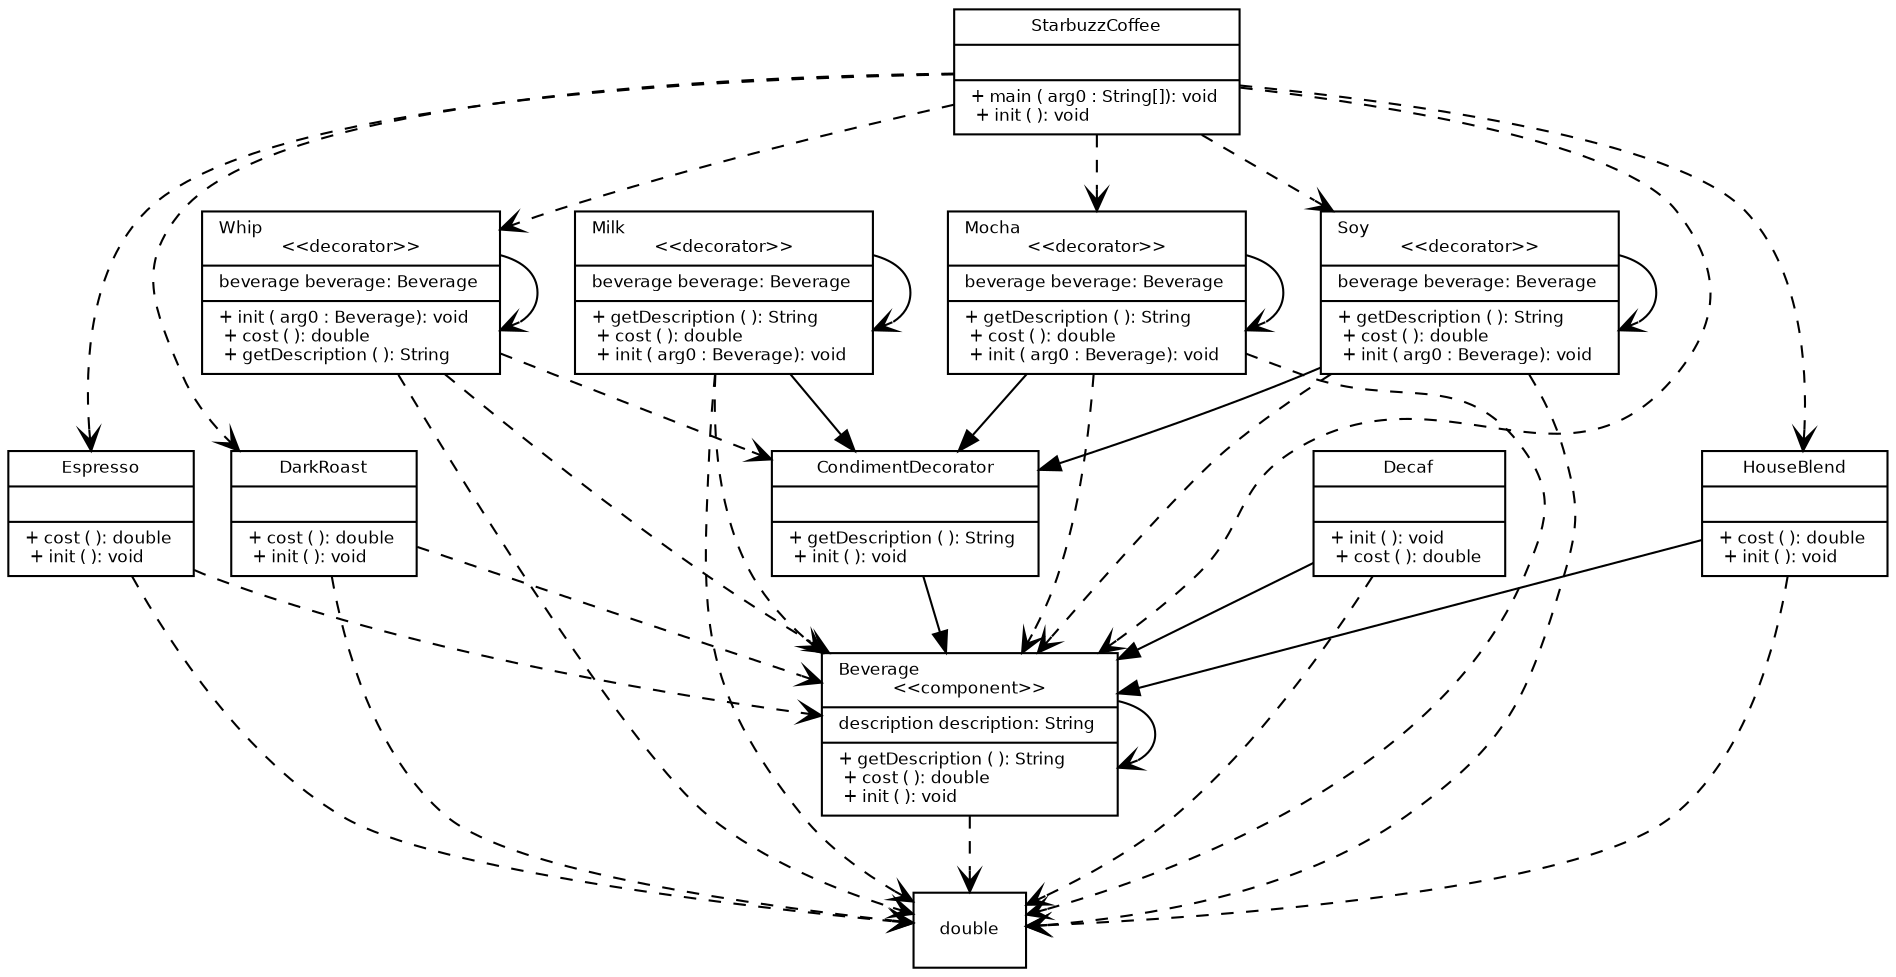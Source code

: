 strict digraph G {
    fontname = "Bitstream Vera Sans"
    fontsize = 8

    node [
    fontname = "Bitstream Vera Sans"
    fontsize = 8
    shape = "record"
    ]

    edge [
    fontname = "Bitstream Vera Sans"
    fontsize = 8
    ]
Milk [   
 label = " { Milk\l\<\<decorator\>\>|beverage beverage: Beverage \l |+ getDescription ( ): String \l + cost ( ): double \l + init ( arg0 : Beverage): void \l  
 } " 
 ]
 edge [ 
  style="solid", arrowhead = "normal" 
 ] 
 Milk -> CondimentDecorator 

 edge [ 
  style="dashed", arrowhead= "vee" 
 ] 

 edge [ 
  style="dashed", arrowhead= "vee" 
 ] 

 edge [ 
  style="dashed", arrowhead= "vee" 
 ] 
Milk -> Beverage 

 edge [ 
  style="dashed", arrowhead= "vee" 
 ] 

 edge [ 
  style="dashed", arrowhead= "vee" 
 ] 

 edge [ 
  style="dashed", arrowhead= "vee" 
 ] 

 edge [ 
  style="dashed", arrowhead= "vee" 
 ] 
Milk -> double 

 edge [ 
  style="dashed", arrowhead= "vee" 
 ] 
Milk -> Beverage 

 edge [ 
  style="solid", arrowhead= "vee" 
 ] 
Milk -> Milk 

 edge [ 
  style="dashed", arrowhead= "vee" 
 ] 
Milk -> Beverage 

 edge [ 
  style="dashed", arrowhead= "vee" 
 ] 
Milk -> CondimentDecorator 
CondimentDecorator [   
 label = " { CondimentDecorator||+ getDescription ( ): String \l + init ( ): void \l  
 } " 
 ]
 edge [ 
  style="dashed", arrowhead= "vee" 
 ] 

 edge [ 
  style="solid", arrowhead = "normal" 
 ] 
 CondimentDecorator -> Beverage 

 edge [ 
  style="dashed", arrowhead= "vee" 
 ] 

 edge [ 
  style="dashed", arrowhead= "vee" 
 ] 
CondimentDecorator -> Beverage 
Beverage [   
 label = " { Beverage\l\<\<component\>\>|description description: String \l |+ getDescription ( ): String \l + cost ( ): double \l + init ( ): void \l  
 } " 
 ]
 edge [ 
  style="dashed", arrowhead= "vee" 
 ] 

 edge [ 
  style="dashed", arrowhead= "vee" 
 ] 
Beverage -> double 

 edge [ 
  style="dashed", arrowhead= "vee" 
 ] 

 edge [ 
  style="dashed", arrowhead= "vee" 
 ] 

 edge [ 
  style="solid", arrowhead= "vee" 
 ] 
Beverage -> Beverage 
StarbuzzCoffee [   
 label = " { StarbuzzCoffee||+ main ( arg0 : String[]): void \l + init ( ): void \l  
 } " 
 ]
 edge [ 
  style="dashed", arrowhead= "vee" 
 ] 

 edge [ 
  style="dashed", arrowhead= "vee" 
 ] 
StarbuzzCoffee -> Espresso 

 edge [ 
  style="dashed", arrowhead= "vee" 
 ] 

 edge [ 
  style="dashed", arrowhead= "vee" 
 ] 
StarbuzzCoffee -> Beverage 

 edge [ 
  style="dashed", arrowhead= "vee" 
 ] 

 edge [ 
  style="dashed", arrowhead= "vee" 
 ] 

 edge [ 
  style="dashed", arrowhead= "vee" 
 ] 
StarbuzzCoffee -> Beverage 

 edge [ 
  style="dashed", arrowhead= "vee" 
 ] 

 edge [ 
  style="dashed", arrowhead= "vee" 
 ] 

 edge [ 
  style="dashed", arrowhead= "vee" 
 ] 

 edge [ 
  style="dashed", arrowhead= "vee" 
 ] 
StarbuzzCoffee -> DarkRoast 

 edge [ 
  style="dashed", arrowhead= "vee" 
 ] 
StarbuzzCoffee -> Mocha 

 edge [ 
  style="dashed", arrowhead= "vee" 
 ] 
StarbuzzCoffee -> Mocha 

 edge [ 
  style="dashed", arrowhead= "vee" 
 ] 
StarbuzzCoffee -> Whip 

 edge [ 
  style="dashed", arrowhead= "vee" 
 ] 

 edge [ 
  style="dashed", arrowhead= "vee" 
 ] 
StarbuzzCoffee -> Beverage 

 edge [ 
  style="dashed", arrowhead= "vee" 
 ] 

 edge [ 
  style="dashed", arrowhead= "vee" 
 ] 

 edge [ 
  style="dashed", arrowhead= "vee" 
 ] 
StarbuzzCoffee -> Beverage 

 edge [ 
  style="dashed", arrowhead= "vee" 
 ] 

 edge [ 
  style="dashed", arrowhead= "vee" 
 ] 

 edge [ 
  style="dashed", arrowhead= "vee" 
 ] 

 edge [ 
  style="dashed", arrowhead= "vee" 
 ] 
StarbuzzCoffee -> HouseBlend 

 edge [ 
  style="dashed", arrowhead= "vee" 
 ] 
StarbuzzCoffee -> Soy 

 edge [ 
  style="dashed", arrowhead= "vee" 
 ] 
StarbuzzCoffee -> Mocha 

 edge [ 
  style="dashed", arrowhead= "vee" 
 ] 
StarbuzzCoffee -> Whip 

 edge [ 
  style="dashed", arrowhead= "vee" 
 ] 

 edge [ 
  style="dashed", arrowhead= "vee" 
 ] 
StarbuzzCoffee -> Beverage 

 edge [ 
  style="dashed", arrowhead= "vee" 
 ] 

 edge [ 
  style="dashed", arrowhead= "vee" 
 ] 

 edge [ 
  style="dashed", arrowhead= "vee" 
 ] 
StarbuzzCoffee -> Beverage 

 edge [ 
  style="dashed", arrowhead= "vee" 
 ] 

 edge [ 
  style="dashed", arrowhead= "vee" 
 ] 

 edge [ 
  style="dashed", arrowhead= "vee" 
 ] 

 edge [ 
  style="dashed", arrowhead= "vee" 
 ] 

 edge [ 
  style="dashed", arrowhead= "vee" 
 ] 
Soy [   
 label = " { Soy\l\<\<decorator\>\>|beverage beverage: Beverage \l |+ getDescription ( ): String \l + cost ( ): double \l + init ( arg0 : Beverage): void \l  
 } " 
 ]
 edge [ 
  style="solid", arrowhead= "vee" 
 ] 
Soy -> Soy 

 edge [ 
  style="dashed", arrowhead= "vee" 
 ] 

 edge [ 
  style="dashed", arrowhead= "vee" 
 ] 

 edge [ 
  style="dashed", arrowhead= "vee" 
 ] 
Soy -> Beverage 

 edge [ 
  style="dashed", arrowhead= "vee" 
 ] 

 edge [ 
  style="dashed", arrowhead= "vee" 
 ] 

 edge [ 
  style="dashed", arrowhead= "vee" 
 ] 

 edge [ 
  style="solid", arrowhead = "normal" 
 ] 
 Soy -> CondimentDecorator 

 edge [ 
  style="dashed", arrowhead= "vee" 
 ] 
Soy -> double 

 edge [ 
  style="dashed", arrowhead= "vee" 
 ] 
Soy -> Beverage 

 edge [ 
  style="dashed", arrowhead= "vee" 
 ] 
Soy -> Beverage 

 edge [ 
  style="dashed", arrowhead= "vee" 
 ] 
Soy -> CondimentDecorator 
Espresso [   
 label = " { Espresso||+ cost ( ): double \l + init ( ): void \l  
 } " 
 ]
 edge [ 
  style="dashed", arrowhead= "vee" 
 ] 
Espresso -> double 

 edge [ 
  style="dashed", arrowhead= "vee" 
 ] 

 edge [ 
  style="dashed", arrowhead= "vee" 
 ] 
Espresso -> Beverage 

 edge [ 
  style="solid", arrowhead = "normal" 
 ] 
 Espresso -> Beverage 
Decaf [   
 label = " { Decaf||+ init ( ): void \l + cost ( ): double \l  
 } " 
 ]
 edge [ 
  style="solid", arrowhead = "normal" 
 ] 
 Decaf -> Beverage 

 edge [ 
  style="dashed", arrowhead= "vee" 
 ] 

 edge [ 
  style="dashed", arrowhead= "vee" 
 ] 
Decaf -> Beverage 

 edge [ 
  style="dashed", arrowhead= "vee" 
 ] 
Decaf -> double 
DarkRoast [   
 label = " { DarkRoast||+ cost ( ): double \l + init ( ): void \l  
 } " 
 ]
 edge [ 
  style="dashed", arrowhead= "vee" 
 ] 
DarkRoast -> double 

 edge [ 
  style="dashed", arrowhead= "vee" 
 ] 

 edge [ 
  style="dashed", arrowhead= "vee" 
 ] 
DarkRoast -> Beverage 

 edge [ 
  style="solid", arrowhead = "normal" 
 ] 
 DarkRoast -> Beverage 
Mocha [   
 label = " { Mocha\l\<\<decorator\>\>|beverage beverage: Beverage \l |+ getDescription ( ): String \l + cost ( ): double \l + init ( arg0 : Beverage): void \l  
 } " 
 ]
 edge [ 
  style="solid", arrowhead= "vee" 
 ] 
Mocha -> Mocha 

 edge [ 
  style="dashed", arrowhead= "vee" 
 ] 

 edge [ 
  style="dashed", arrowhead= "vee" 
 ] 

 edge [ 
  style="dashed", arrowhead= "vee" 
 ] 
Mocha -> Beverage 

 edge [ 
  style="dashed", arrowhead= "vee" 
 ] 

 edge [ 
  style="dashed", arrowhead= "vee" 
 ] 

 edge [ 
  style="dashed", arrowhead= "vee" 
 ] 

 edge [ 
  style="solid", arrowhead = "normal" 
 ] 
 Mocha -> CondimentDecorator 

 edge [ 
  style="dashed", arrowhead= "vee" 
 ] 
Mocha -> double 

 edge [ 
  style="dashed", arrowhead= "vee" 
 ] 
Mocha -> Beverage 

 edge [ 
  style="dashed", arrowhead= "vee" 
 ] 
Mocha -> Beverage 

 edge [ 
  style="dashed", arrowhead= "vee" 
 ] 
Mocha -> CondimentDecorator 
Whip [   
 label = " { Whip\l\<\<decorator\>\>|beverage beverage: Beverage \l |+ init ( arg0 : Beverage): void \l + cost ( ): double \l + getDescription ( ): String \l  
 } " 
 ]
 edge [ 
  style="dashed", arrowhead= "vee" 
 ] 
Whip -> Beverage 

 edge [ 
  style="dashed", arrowhead= "vee" 
 ] 
Whip -> CondimentDecorator 

 edge [ 
  style="dashed", arrowhead= "vee" 
 ] 
Whip -> double 

 edge [ 
  style="dashed", arrowhead= "vee" 
 ] 
Whip -> Beverage 

 edge [ 
  style="solid", arrowhead = "normal" 
 ] 
 Whip -> CondimentDecorator 

 edge [ 
  style="dashed", arrowhead= "vee" 
 ] 

 edge [ 
  style="dashed", arrowhead= "vee" 
 ] 

 edge [ 
  style="dashed", arrowhead= "vee" 
 ] 
Whip -> Beverage 

 edge [ 
  style="dashed", arrowhead= "vee" 
 ] 

 edge [ 
  style="dashed", arrowhead= "vee" 
 ] 

 edge [ 
  style="dashed", arrowhead= "vee" 
 ] 

 edge [ 
  style="solid", arrowhead= "vee" 
 ] 
Whip -> Whip 
HouseBlend [   
 label = " { HouseBlend||+ cost ( ): double \l + init ( ): void \l  
 } " 
 ]
 edge [ 
  style="solid", arrowhead = "normal" 
 ] 
 HouseBlend -> Beverage 

 edge [ 
  style="dashed", arrowhead= "vee" 
 ] 
HouseBlend -> double 

 edge [ 
  style="dashed", arrowhead= "vee" 
 ] 

 edge [ 
  style="dashed", arrowhead= "vee" 
 ] 
HouseBlend -> Beverage 
}